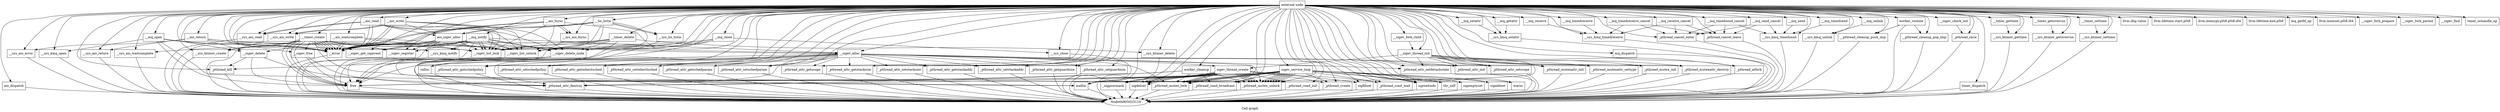 digraph "Call graph" {
	label="Call graph";

	Node0x8050230e0 [shape=record,label="{external node}"];
	Node0x8050230e0 -> Node0x805023170;
	Node0x8050230e0 -> Node0x805023410;
	Node0x8050230e0 -> Node0x8050231d0;
	Node0x8050230e0 -> Node0x805023470;
	Node0x8050230e0 -> Node0x8050234d0;
	Node0x8050230e0 -> Node0x805023650;
	Node0x8050230e0 -> Node0x805023290;
	Node0x8050230e0 -> Node0x8050236b0;
	Node0x8050230e0 -> Node0x805023710;
	Node0x8050230e0 -> Node0x805023770;
	Node0x8050230e0 -> Node0x8050237d0;
	Node0x8050230e0 -> Node0x805023830;
	Node0x8050230e0 -> Node0x8050238f0;
	Node0x8050230e0 -> Node0x805023950;
	Node0x8050230e0 -> Node0x8050239b0;
	Node0x8050230e0 -> Node0x805023a10;
	Node0x8050230e0 -> Node0x805023a70;
	Node0x8050230e0 -> Node0x805023ad0;
	Node0x8050230e0 -> Node0x805023b30;
	Node0x8050230e0 -> Node0x805023b90;
	Node0x8050230e0 -> Node0x805023bf0;
	Node0x8050230e0 -> Node0x805023c50;
	Node0x8050230e0 -> Node0x805023cb0;
	Node0x8050230e0 -> Node0x805023d10;
	Node0x8050230e0 -> Node0x805023d70;
	Node0x8050230e0 -> Node0x805023dd0;
	Node0x8050230e0 -> Node0x805023e30;
	Node0x8050230e0 -> Node0x805023e90;
	Node0x8050230e0 -> Node0x805023ef0;
	Node0x8050230e0 -> Node0x805023f50;
	Node0x8050230e0 -> Node0x805023fb0;
	Node0x8050230e0 -> Node0x805024010;
	Node0x8050230e0 -> Node0x805024070;
	Node0x8050230e0 -> Node0x8050240d0;
	Node0x8050230e0 -> Node0x805024130;
	Node0x8050230e0 -> Node0x805024190;
	Node0x8050230e0 -> Node0x8050241f0;
	Node0x8050230e0 -> Node0x805024250;
	Node0x8050230e0 -> Node0x8050242b0;
	Node0x8050230e0 -> Node0x805024310;
	Node0x8050230e0 -> Node0x805024370;
	Node0x8050230e0 -> Node0x8050243d0;
	Node0x8050230e0 -> Node0x805024430;
	Node0x8050230e0 -> Node0x805024490;
	Node0x8050230e0 -> Node0x8050244f0;
	Node0x8050230e0 -> Node0x805024550;
	Node0x8050230e0 -> Node0x8050245b0;
	Node0x8050230e0 -> Node0x805024610;
	Node0x8050230e0 -> Node0x805024670;
	Node0x8050230e0 -> Node0x8050246d0;
	Node0x8050230e0 -> Node0x805024730;
	Node0x8050230e0 -> Node0x805024970;
	Node0x8050230e0 -> Node0x8050249d0;
	Node0x8050230e0 -> Node0x805024a30;
	Node0x8050230e0 -> Node0x805024a90;
	Node0x8050230e0 -> Node0x805024790;
	Node0x8050230e0 -> Node0x8050247f0;
	Node0x8050230e0 -> Node0x805024850;
	Node0x8050230e0 -> Node0x8050248b0;
	Node0x8050230e0 -> Node0x805024af0;
	Node0x8050230e0 -> Node0x805024b50;
	Node0x8050230e0 -> Node0x805024bb0;
	Node0x8050230e0 -> Node0x805024c10;
	Node0x8050230e0 -> Node0x805024c70;
	Node0x8050230e0 -> Node0x805024cd0;
	Node0x8050230e0 -> Node0x805024df0;
	Node0x8050230e0 -> Node0x805024d30;
	Node0x8050230e0 -> Node0x805024d90;
	Node0x8050230e0 -> Node0x805024e50;
	Node0x8050230e0 -> Node0x805024eb0;
	Node0x8050230e0 -> Node0x805024f10;
	Node0x8050230e0 -> Node0x805024f70;
	Node0x8050230e0 -> Node0x805024fd0;
	Node0x8050230e0 -> Node0x80504b0f0;
	Node0x8050230e0 -> Node0x80504b030;
	Node0x8050230e0 -> Node0x80504b090;
	Node0x8050230e0 -> Node0x80504b210;
	Node0x8050230e0 -> Node0x80504b150;
	Node0x8050230e0 -> Node0x80504b1b0;
	Node0x8050230e0 -> Node0x80504b270;
	Node0x8050230e0 -> Node0x80504b2d0;
	Node0x8050230e0 -> Node0x8050232f0;
	Node0x8050230e0 -> Node0x8050233b0;
	Node0x8050230e0 -> Node0x805023530;
	Node0x8050230e0 -> Node0x80504b330;
	Node0x8050230e0 -> Node0x80504b390;
	Node0x8050230e0 -> Node0x80504b3f0;
	Node0x8050230e0 -> Node0x80504b450;
	Node0x8050230e0 -> Node0x80504b4b0;
	Node0x8050230e0 -> Node0x80504b510;
	Node0x8050230e0 -> Node0x80504b570;
	Node0x8050230e0 -> Node0x80504b5d0;
	Node0x8050230e0 -> Node0x80504b630;
	Node0x8050230e0 -> Node0x80504b690;
	Node0x8050230e0 -> Node0x80504b6f0;
	Node0x8050230e0 -> Node0x80504b750;
	Node0x8050230e0 -> Node0x80504b7b0;
	Node0x8050230e0 -> Node0x80504b810;
	Node0x8050230e0 -> Node0x805023590;
	Node0x8050230e0 -> Node0x80504b870;
	Node0x8050230e0 -> Node0x80504b8d0;
	Node0x8050230e0 -> Node0x8050235f0;
	Node0x8050230e0 -> Node0x805023890;
	Node0x8050230e0 -> Node0x80504b930;
	Node0x8050230e0 -> Node0x805023350;
	Node0x8050230e0 -> Node0x80504b990;
	Node0x8050230e0 -> Node0x80504b9f0;
	Node0x8050230e0 -> Node0x80504ba50;
	Node0x8050230e0 -> Node0x80504bab0;
	Node0x8050230e0 -> Node0x80504bb10;
	Node0x8050230e0 -> Node0x80504bb70;
	Node0x8050230e0 -> Node0x80504bbd0;
	Node0x8050230e0 -> Node0x80504bc30;
	Node0x8050230e0 -> Node0x80504bc90;
	Node0x8050230e0 -> Node0x80504bcf0;
	Node0x8050230e0 -> Node0x80504bd50;
	Node0x8050230e0 -> Node0x80504bdb0;
	Node0x805023170 [shape=record,label="{__aio_read}"];
	Node0x805023170 -> Node0x8050231d0;
	Node0x805023170 -> Node0x805023230;
	Node0x805023170 -> Node0x8050231d0;
	Node0x805023170 -> Node0x805023290;
	Node0x805023170 -> Node0x8050232f0;
	Node0x805023170 -> Node0x805023350;
	Node0x805023170 -> Node0x8050233b0;
	Node0x805023170 -> Node0x805023290;
	Node0x805023410 [shape=record,label="{llvm.dbg.value}"];
	Node0x8050231d0 [shape=record,label="{__sys_aio_read}"];
	Node0x8050231d0 -> Node0x805023110;
	Node0x805023470 [shape=record,label="{llvm.lifetime.start.p0i8}"];
	Node0x8050234d0 [shape=record,label="{__sys_aio_write}"];
	Node0x8050234d0 -> Node0x805023110;
	Node0x805023230 [shape=record,label="{aio_sigev_alloc}"];
	Node0x805023230 -> Node0x805023110;
	Node0x805023230 -> Node0x805023290;
	Node0x805023230 -> Node0x805023530;
	Node0x805023230 -> Node0x805023290;
	Node0x805023230 -> Node0x805023590;
	Node0x805023230 -> Node0x8050232f0;
	Node0x805023230 -> Node0x8050235f0;
	Node0x805023230 -> Node0x8050233b0;
	Node0x805023650 [shape=record,label="{llvm.memcpy.p0i8.p0i8.i64}"];
	Node0x805023290 [shape=record,label="{__error}"];
	Node0x805023290 -> Node0x805023110;
	Node0x8050236b0 [shape=record,label="{llvm.lifetime.end.p0i8}"];
	Node0x805023710 [shape=record,label="{aio_dispatch}"];
	Node0x805023710 -> Node0x805023110;
	Node0x805023770 [shape=record,label="{__aio_write}"];
	Node0x805023770 -> Node0x8050234d0;
	Node0x805023770 -> Node0x805023230;
	Node0x805023770 -> Node0x8050234d0;
	Node0x805023770 -> Node0x805023290;
	Node0x805023770 -> Node0x8050232f0;
	Node0x805023770 -> Node0x805023350;
	Node0x805023770 -> Node0x8050233b0;
	Node0x805023770 -> Node0x805023290;
	Node0x8050237d0 [shape=record,label="{__aio_waitcomplete}"];
	Node0x8050237d0 -> Node0x805023830;
	Node0x8050237d0 -> Node0x805023290;
	Node0x8050237d0 -> Node0x8050232f0;
	Node0x8050237d0 -> Node0x805023890;
	Node0x8050237d0 -> Node0x8050233b0;
	Node0x8050237d0 -> Node0x805023290;
	Node0x805023830 [shape=record,label="{__sys_aio_waitcomplete}"];
	Node0x805023830 -> Node0x805023110;
	Node0x8050238f0 [shape=record,label="{__aio_return}"];
	Node0x8050238f0 -> Node0x805023950;
	Node0x8050238f0 -> Node0x805023290;
	Node0x8050238f0 -> Node0x8050232f0;
	Node0x8050238f0 -> Node0x805023890;
	Node0x8050238f0 -> Node0x8050233b0;
	Node0x8050238f0 -> Node0x8050239b0;
	Node0x805023950 [shape=record,label="{__sys_aio_error}"];
	Node0x805023950 -> Node0x805023110;
	Node0x8050239b0 [shape=record,label="{__sys_aio_return}"];
	Node0x8050239b0 -> Node0x805023110;
	Node0x805023a10 [shape=record,label="{__aio_fsync}"];
	Node0x805023a10 -> Node0x805023a70;
	Node0x805023a10 -> Node0x805023230;
	Node0x805023a10 -> Node0x805023a70;
	Node0x805023a10 -> Node0x805023290;
	Node0x805023a10 -> Node0x8050232f0;
	Node0x805023a10 -> Node0x805023350;
	Node0x805023a10 -> Node0x8050233b0;
	Node0x805023a10 -> Node0x805023290;
	Node0x805023a70 [shape=record,label="{__sys_aio_fsync}"];
	Node0x805023a70 -> Node0x805023110;
	Node0x805023ad0 [shape=record,label="{__lio_listio}"];
	Node0x805023ad0 -> Node0x805023b30;
	Node0x805023ad0 -> Node0x805023230;
	Node0x805023ad0 -> Node0x805023b30;
	Node0x805023ad0 -> Node0x805023290;
	Node0x805023ad0 -> Node0x8050232f0;
	Node0x805023ad0 -> Node0x805023350;
	Node0x805023ad0 -> Node0x8050233b0;
	Node0x805023ad0 -> Node0x805023290;
	Node0x805023b30 [shape=record,label="{__sys_lio_listio}"];
	Node0x805023b30 -> Node0x805023110;
	Node0x805023b90 [shape=record,label="{__mq_open}"];
	Node0x805023b90 -> Node0x805023bf0;
	Node0x805023b90 -> Node0x805023c50;
	Node0x805023b90 -> Node0x805023290;
	Node0x805023b90 -> Node0x805023cb0;
	Node0x805023b90 -> Node0x805023290;
	Node0x805024250 [shape=record,label="{__mq_receive_cancel}"];
	Node0x805024250 -> Node0x805024130;
	Node0x805024250 -> Node0x805024070;
	Node0x805024250 -> Node0x805024190;
	Node0x805023bf0 [shape=record,label="{malloc}"];
	Node0x805023bf0 -> Node0x805023110;
	Node0x805023c50 [shape=record,label="{__sys_kmq_open}"];
	Node0x805023c50 -> Node0x805023110;
	Node0x805023cb0 [shape=record,label="{free}"];
	Node0x805023cb0 -> Node0x805023110;
	Node0x805023d10 [shape=record,label="{__mq_close}"];
	Node0x805023d10 -> Node0x8050232f0;
	Node0x805023d10 -> Node0x805023350;
	Node0x805023d10 -> Node0x8050233b0;
	Node0x805023d10 -> Node0x805023cb0;
	Node0x805023d10 -> Node0x805023d70;
	Node0x805023d70 [shape=record,label="{__sys_close}"];
	Node0x805023d70 -> Node0x805023110;
	Node0x805023dd0 [shape=record,label="{__mq_notify}"];
	Node0x805023dd0 -> Node0x8050232f0;
	Node0x805023dd0 -> Node0x805023350;
	Node0x805023dd0 -> Node0x8050233b0;
	Node0x805023dd0 -> Node0x805023e30;
	Node0x805023dd0 -> Node0x805023110;
	Node0x805023dd0 -> Node0x805023290;
	Node0x805023dd0 -> Node0x805023530;
	Node0x805023dd0 -> Node0x805023290;
	Node0x805023dd0 -> Node0x805023590;
	Node0x805023dd0 -> Node0x8050232f0;
	Node0x805023dd0 -> Node0x805023350;
	Node0x805023dd0 -> Node0x8050235f0;
	Node0x805023dd0 -> Node0x805023e30;
	Node0x805023dd0 -> Node0x8050233b0;
	Node0x805023e30 [shape=record,label="{__sys_kmq_notify}"];
	Node0x805023e30 -> Node0x805023110;
	Node0x805023e90 [shape=record,label="{mq_dispatch}"];
	Node0x805023e90 -> Node0x805023110;
	Node0x805023ef0 [shape=record,label="{__mq_getattr}"];
	Node0x805023ef0 -> Node0x805023f50;
	Node0x805023f50 [shape=record,label="{__sys_kmq_setattr}"];
	Node0x805023f50 -> Node0x805023110;
	Node0x805023fb0 [shape=record,label="{__mq_setattr}"];
	Node0x805023fb0 -> Node0x805023f50;
	Node0x805024010 [shape=record,label="{__mq_timedreceive}"];
	Node0x805024010 -> Node0x805024070;
	Node0x805024070 [shape=record,label="{__sys_kmq_timedreceive}"];
	Node0x805024070 -> Node0x805023110;
	Node0x8050240d0 [shape=record,label="{__mq_timedreceive_cancel}"];
	Node0x8050240d0 -> Node0x805024130;
	Node0x8050240d0 -> Node0x805024070;
	Node0x8050240d0 -> Node0x805024190;
	Node0x805024130 [shape=record,label="{_pthread_cancel_enter}"];
	Node0x805024130 -> Node0x805023110;
	Node0x805024190 [shape=record,label="{_pthread_cancel_leave}"];
	Node0x805024190 -> Node0x805023110;
	Node0x8050241f0 [shape=record,label="{__mq_receive}"];
	Node0x8050241f0 -> Node0x805024070;
	Node0x8050242b0 [shape=record,label="{__mq_timedsend}"];
	Node0x8050242b0 -> Node0x805024310;
	Node0x805024310 [shape=record,label="{__sys_kmq_timedsend}"];
	Node0x805024310 -> Node0x805023110;
	Node0x805024370 [shape=record,label="{__mq_timedsend_cancel}"];
	Node0x805024370 -> Node0x805024130;
	Node0x805024370 -> Node0x805024310;
	Node0x805024370 -> Node0x805024190;
	Node0x8050243d0 [shape=record,label="{__mq_send}"];
	Node0x8050243d0 -> Node0x805024310;
	Node0x805024430 [shape=record,label="{__mq_send_cancel}"];
	Node0x805024430 -> Node0x805024130;
	Node0x805024430 -> Node0x805024310;
	Node0x805024430 -> Node0x805024190;
	Node0x805024490 [shape=record,label="{__mq_unlink}"];
	Node0x805024490 -> Node0x8050244f0;
	Node0x8050244f0 [shape=record,label="{__sys_kmq_unlink}"];
	Node0x8050244f0 -> Node0x805023110;
	Node0x805024550 [shape=record,label="{mq_getfd_np}"];
	Node0x8050245b0 [shape=record,label="{__sigev_thread_init}"];
	Node0x8050245b0 -> Node0x805024610;
	Node0x8050245b0 -> Node0x805024670;
	Node0x8050245b0 -> Node0x805023bf0;
	Node0x8050245b0 -> Node0x8050246d0;
	Node0x8050245b0 -> Node0x805024730;
	Node0x8050245b0 -> Node0x805024790;
	Node0x8050245b0 -> Node0x8050247f0;
	Node0x8050245b0 -> Node0x805024850;
	Node0x8050245b0 -> Node0x8050248b0;
	Node0x8050245b0 -> Node0x805024910;
	Node0x805024610 [shape=record,label="{_pthread_mutexattr_init}"];
	Node0x805024610 -> Node0x805023110;
	Node0x805024670 [shape=record,label="{_pthread_mutexattr_settype}"];
	Node0x805024670 -> Node0x805023110;
	Node0x8050246d0 [shape=record,label="{_pthread_mutex_init}"];
	Node0x8050246d0 -> Node0x805023110;
	Node0x805024730 [shape=record,label="{_pthread_mutexattr_destroy}"];
	Node0x805024730 -> Node0x805023110;
	Node0x805024970 [shape=record,label="{llvm.memset.p0i8.i64}"];
	Node0x8050249d0 [shape=record,label="{__sigev_fork_prepare}"];
	Node0x805024a30 [shape=record,label="{__sigev_fork_parent}"];
	Node0x805024a90 [shape=record,label="{__sigev_fork_child}"];
	Node0x805024a90 -> Node0x8050245b0;
	Node0x805024790 [shape=record,label="{_pthread_atfork}"];
	Node0x805024790 -> Node0x805023110;
	Node0x8050247f0 [shape=record,label="{_pthread_attr_init}"];
	Node0x8050247f0 -> Node0x805023110;
	Node0x805024850 [shape=record,label="{_pthread_attr_setscope}"];
	Node0x805024850 -> Node0x805023110;
	Node0x8050248b0 [shape=record,label="{_pthread_attr_setdetachstate}"];
	Node0x8050248b0 -> Node0x805023110;
	Node0x805024910 [shape=record,label="{sigev_thread_create}"];
	Node0x805024910 -> Node0x805024af0;
	Node0x805024910 -> Node0x805024b50;
	Node0x805024910 -> Node0x805023bf0;
	Node0x805024910 -> Node0x805024bb0;
	Node0x805024910 -> Node0x805024af0;
	Node0x805024910 -> Node0x805024b50;
	Node0x805024910 -> Node0x805024c10;
	Node0x805024910 -> Node0x805024c70;
	Node0x805024910 -> Node0x805024c70;
	Node0x805024910 -> Node0x805024c70;
	Node0x805024910 -> Node0x805024c70;
	Node0x805024910 -> Node0x805024c70;
	Node0x805024910 -> Node0x805024cd0;
	Node0x805024910 -> Node0x805024d30;
	Node0x805024910 -> Node0x805024cd0;
	Node0x805024910 -> Node0x805024af0;
	Node0x805024910 -> Node0x805024b50;
	Node0x805024910 -> Node0x805023cb0;
	Node0x805024910 -> Node0x805024d90;
	Node0x805024910 -> Node0x805024b50;
	Node0x805024af0 [shape=record,label="{_pthread_mutex_lock}"];
	Node0x805024af0 -> Node0x805023110;
	Node0x805024b50 [shape=record,label="{_pthread_mutex_unlock}"];
	Node0x805024b50 -> Node0x805023110;
	Node0x805024bb0 [shape=record,label="{_pthread_cond_init}"];
	Node0x805024bb0 -> Node0x805023110;
	Node0x805024c10 [shape=record,label="{sigfillset}"];
	Node0x805024c10 -> Node0x805023110;
	Node0x805024c70 [shape=record,label="{sigdelset}"];
	Node0x805024c70 -> Node0x805023110;
	Node0x805024cd0 [shape=record,label="{_sigprocmask}"];
	Node0x805024cd0 -> Node0x805023110;
	Node0x805024df0 [shape=record,label="{sigev_service_loop}"];
	Node0x805024df0 -> Node0x805024e50;
	Node0x805024df0 -> Node0x805024af0;
	Node0x805024df0 -> Node0x805024eb0;
	Node0x805024df0 -> Node0x805024b50;
	Node0x805024df0 -> Node0x805024f10;
	Node0x805024df0 -> Node0x805024f70;
	Node0x805024df0 -> Node0x805024fd0;
	Node0x805024df0 -> Node0x805024af0;
	Node0x805024df0 -> Node0x805024b50;
	Node0x805024df0 -> Node0x805023cb0;
	Node0x805024df0 -> Node0x805024b50;
	Node0x805024df0 -> Node0x805024fd0;
	Node0x805024df0 -> Node0x805024af0;
	Node0x805024df0 -> Node0x805024b50;
	Node0x805024df0 -> Node0x805024b50;
	Node0x805024df0 -> Node0x805024d30;
	Node0x805024df0 -> Node0x80504b030;
	Node0x805024df0 -> Node0x805024af0;
	Node0x805024df0 -> Node0x80504b090;
	Node0x805024df0 -> Node0x805023cb0;
	Node0x805024df0 -> Node0x805024b50;
	Node0x805024df0 -> Node0x805024af0;
	Node0x805024df0 -> Node0x805024d90;
	Node0x805024df0 -> Node0x805024b50;
	Node0x805024d30 [shape=record,label="{_pthread_create}"];
	Node0x805024d30 -> Node0x805023110;
	Node0x805024d90 [shape=record,label="{_pthread_cond_wait}"];
	Node0x805024d90 -> Node0x805023110;
	Node0x805024e50 [shape=record,label="{thr_self}"];
	Node0x805024e50 -> Node0x805023110;
	Node0x805024eb0 [shape=record,label="{_pthread_cond_broadcast}"];
	Node0x805024eb0 -> Node0x805023110;
	Node0x805024f10 [shape=record,label="{sigemptyset}"];
	Node0x805024f10 -> Node0x805023110;
	Node0x805024f70 [shape=record,label="{sigaddset}"];
	Node0x805024f70 -> Node0x805023110;
	Node0x805024fd0 [shape=record,label="{sigwaitinfo}"];
	Node0x805024fd0 -> Node0x805023110;
	Node0x80504b0f0 [shape=record,label="{worker_routine}"];
	Node0x80504b0f0 -> Node0x80504b150;
	Node0x80504b0f0 -> Node0x805023110;
	Node0x80504b0f0 -> Node0x80504b1b0;
	Node0x80504b030 [shape=record,label="{warnc}"];
	Node0x80504b030 -> Node0x805023110;
	Node0x80504b090 [shape=record,label="{_pthread_attr_destroy}"];
	Node0x80504b090 -> Node0x805023110;
	Node0x80504b210 [shape=record,label="{worker_cleanup}"];
	Node0x80504b210 -> Node0x805024af0;
	Node0x80504b210 -> Node0x805024eb0;
	Node0x80504b210 -> Node0x80504b090;
	Node0x80504b210 -> Node0x805023cb0;
	Node0x80504b210 -> Node0x805024b50;
	Node0x80504b150 [shape=record,label="{__pthread_cleanup_push_imp}"];
	Node0x80504b150 -> Node0x805023110;
	Node0x80504b1b0 [shape=record,label="{__pthread_cleanup_pop_imp}"];
	Node0x80504b1b0 -> Node0x805023110;
	Node0x80504b270 [shape=record,label="{__sigev_check_init}"];
	Node0x80504b270 -> Node0x80504b2d0;
	Node0x80504b2d0 [shape=record,label="{_pthread_once}"];
	Node0x80504b2d0 -> Node0x805023110;
	Node0x8050232f0 [shape=record,label="{__sigev_list_lock}"];
	Node0x8050232f0 -> Node0x805024af0;
	Node0x8050233b0 [shape=record,label="{__sigev_list_unlock}"];
	Node0x8050233b0 -> Node0x805024b50;
	Node0x805023530 [shape=record,label="{__sigev_alloc}"];
	Node0x805023530 -> Node0x80504b330;
	Node0x805023530 -> Node0x8050247f0;
	Node0x805023530 -> Node0x8050248b0;
	Node0x805023530 -> Node0x80504b390;
	Node0x805023530 -> Node0x80504b3f0;
	Node0x805023530 -> Node0x80504b450;
	Node0x805023530 -> Node0x80504b4b0;
	Node0x805023530 -> Node0x80504b510;
	Node0x805023530 -> Node0x80504b570;
	Node0x805023530 -> Node0x80504b5d0;
	Node0x805023530 -> Node0x805024850;
	Node0x805023530 -> Node0x80504b630;
	Node0x805023530 -> Node0x80504b690;
	Node0x805023530 -> Node0x80504b6f0;
	Node0x805023530 -> Node0x80504b750;
	Node0x805023530 -> Node0x80504b7b0;
	Node0x805023530 -> Node0x80504b810;
	Node0x805023530 -> Node0x805024af0;
	Node0x805023530 -> Node0x805024b50;
	Node0x805023530 -> Node0x805024910;
	Node0x805023530 -> Node0x80504b090;
	Node0x805023530 -> Node0x805023cb0;
	Node0x80504b330 [shape=record,label="{calloc}"];
	Node0x80504b330 -> Node0x805023110;
	Node0x80504b390 [shape=record,label="{_pthread_attr_getschedpolicy}"];
	Node0x80504b390 -> Node0x805023110;
	Node0x80504b3f0 [shape=record,label="{_pthread_attr_setschedpolicy}"];
	Node0x80504b3f0 -> Node0x805023110;
	Node0x80504b450 [shape=record,label="{_pthread_attr_getinheritsched}"];
	Node0x80504b450 -> Node0x805023110;
	Node0x80504b4b0 [shape=record,label="{_pthread_attr_setinheritsched}"];
	Node0x80504b4b0 -> Node0x805023110;
	Node0x80504b510 [shape=record,label="{_pthread_attr_getschedparam}"];
	Node0x80504b510 -> Node0x805023110;
	Node0x80504b570 [shape=record,label="{_pthread_attr_setschedparam}"];
	Node0x80504b570 -> Node0x805023110;
	Node0x80504b5d0 [shape=record,label="{_pthread_attr_getscope}"];
	Node0x80504b5d0 -> Node0x805023110;
	Node0x80504b630 [shape=record,label="{_pthread_attr_getstacksize}"];
	Node0x80504b630 -> Node0x805023110;
	Node0x80504b690 [shape=record,label="{_pthread_attr_setstacksize}"];
	Node0x80504b690 -> Node0x805023110;
	Node0x80504b6f0 [shape=record,label="{_pthread_attr_getstackaddr}"];
	Node0x80504b6f0 -> Node0x805023110;
	Node0x80504b750 [shape=record,label="{_pthread_attr_setstackaddr}"];
	Node0x80504b750 -> Node0x805023110;
	Node0x80504b7b0 [shape=record,label="{_pthread_attr_getguardsize}"];
	Node0x80504b7b0 -> Node0x805023110;
	Node0x80504b810 [shape=record,label="{_pthread_attr_setguardsize}"];
	Node0x80504b810 -> Node0x805023110;
	Node0x805023590 [shape=record,label="{__sigev_get_sigevent}"];
	Node0x80504b870 [shape=record,label="{__sigev_free}"];
	Node0x80504b870 -> Node0x80504b090;
	Node0x80504b870 -> Node0x805023cb0;
	Node0x80504b8d0 [shape=record,label="{__sigev_find}"];
	Node0x8050235f0 [shape=record,label="{__sigev_register}"];
	Node0x805023890 [shape=record,label="{__sigev_delete}"];
	Node0x805023890 -> Node0x80504b930;
	Node0x805023890 -> Node0x80504b090;
	Node0x805023890 -> Node0x805023cb0;
	Node0x80504b930 [shape=record,label="{_pthread_kill}"];
	Node0x80504b930 -> Node0x805023110;
	Node0x805023350 [shape=record,label="{__sigev_delete_node}"];
	Node0x805023350 -> Node0x80504b930;
	Node0x805023350 -> Node0x80504b090;
	Node0x805023350 -> Node0x805023cb0;
	Node0x80504b990 [shape=record,label="{__timer_create}"];
	Node0x80504b990 -> Node0x805023bf0;
	Node0x80504b990 -> Node0x80504b9f0;
	Node0x80504b990 -> Node0x805023290;
	Node0x80504b990 -> Node0x805023cb0;
	Node0x80504b990 -> Node0x805023290;
	Node0x80504b990 -> Node0x805023110;
	Node0x80504b990 -> Node0x805023cb0;
	Node0x80504b990 -> Node0x805023290;
	Node0x80504b990 -> Node0x805023530;
	Node0x80504b990 -> Node0x805023cb0;
	Node0x80504b990 -> Node0x805023290;
	Node0x80504b990 -> Node0x805023590;
	Node0x80504b990 -> Node0x80504b9f0;
	Node0x80504b990 -> Node0x805023290;
	Node0x80504b990 -> Node0x80504b870;
	Node0x80504b990 -> Node0x805023cb0;
	Node0x80504b990 -> Node0x805023290;
	Node0x80504b990 -> Node0x8050232f0;
	Node0x80504b990 -> Node0x8050235f0;
	Node0x80504b990 -> Node0x8050233b0;
	Node0x80504b9f0 [shape=record,label="{__sys_ktimer_create}"];
	Node0x80504b9f0 -> Node0x805023110;
	Node0x80504ba50 [shape=record,label="{timer_dispatch}"];
	Node0x80504ba50 -> Node0x805023110;
	Node0x80504bab0 [shape=record,label="{__timer_delete}"];
	Node0x80504bab0 -> Node0x8050232f0;
	Node0x80504bab0 -> Node0x805023350;
	Node0x80504bab0 -> Node0x8050233b0;
	Node0x80504bab0 -> Node0x80504bb10;
	Node0x80504bab0 -> Node0x805023290;
	Node0x80504bab0 -> Node0x805023cb0;
	Node0x80504bab0 -> Node0x805023290;
	Node0x80504bb10 [shape=record,label="{__sys_ktimer_delete}"];
	Node0x80504bb10 -> Node0x805023110;
	Node0x80504bb70 [shape=record,label="{__timer_gettime}"];
	Node0x80504bb70 -> Node0x80504bbd0;
	Node0x80504bbd0 [shape=record,label="{__sys_ktimer_gettime}"];
	Node0x80504bbd0 -> Node0x805023110;
	Node0x80504bc30 [shape=record,label="{__timer_getoverrun}"];
	Node0x80504bc30 -> Node0x80504bc90;
	Node0x80504bc90 [shape=record,label="{__sys_ktimer_getoverrun}"];
	Node0x80504bc90 -> Node0x805023110;
	Node0x80504bcf0 [shape=record,label="{__timer_settime}"];
	Node0x80504bcf0 -> Node0x80504bd50;
	Node0x80504bd50 [shape=record,label="{__sys_ktimer_settime}"];
	Node0x80504bd50 -> Node0x805023110;
	Node0x80504bdb0 [shape=record,label="{timer_oshandle_np}"];
}
